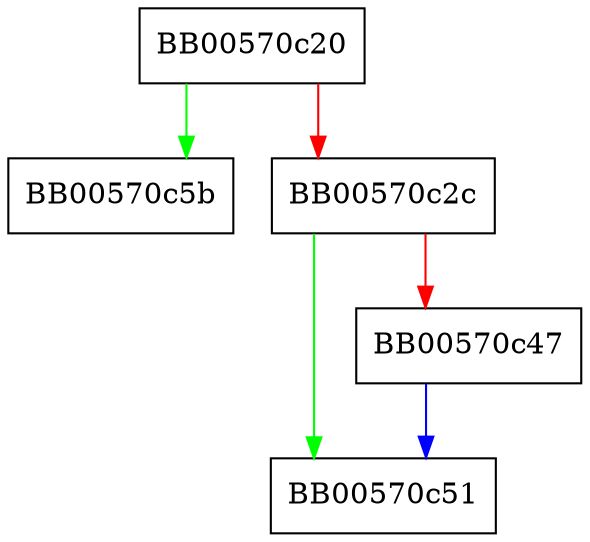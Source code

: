 digraph COMP_compress_block {
  node [shape="box"];
  graph [splines=ortho];
  BB00570c20 -> BB00570c5b [color="green"];
  BB00570c20 -> BB00570c2c [color="red"];
  BB00570c2c -> BB00570c51 [color="green"];
  BB00570c2c -> BB00570c47 [color="red"];
  BB00570c47 -> BB00570c51 [color="blue"];
}